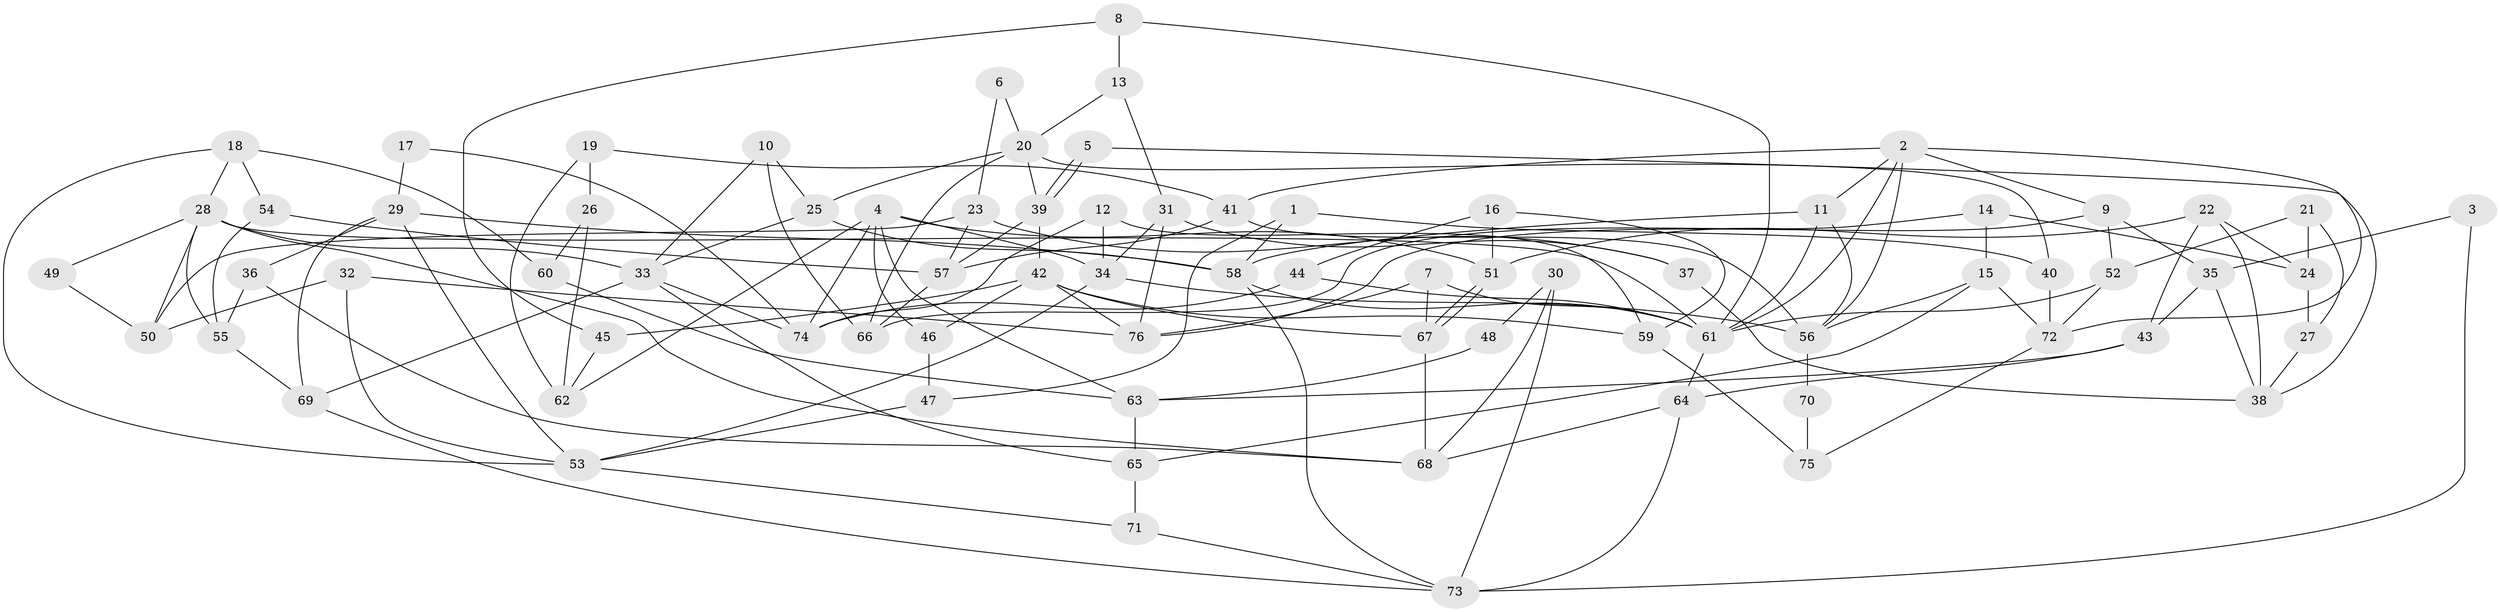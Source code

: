 // Generated by graph-tools (version 1.1) at 2025/49/03/09/25 04:49:16]
// undirected, 76 vertices, 152 edges
graph export_dot {
graph [start="1"]
  node [color=gray90,style=filled];
  1;
  2;
  3;
  4;
  5;
  6;
  7;
  8;
  9;
  10;
  11;
  12;
  13;
  14;
  15;
  16;
  17;
  18;
  19;
  20;
  21;
  22;
  23;
  24;
  25;
  26;
  27;
  28;
  29;
  30;
  31;
  32;
  33;
  34;
  35;
  36;
  37;
  38;
  39;
  40;
  41;
  42;
  43;
  44;
  45;
  46;
  47;
  48;
  49;
  50;
  51;
  52;
  53;
  54;
  55;
  56;
  57;
  58;
  59;
  60;
  61;
  62;
  63;
  64;
  65;
  66;
  67;
  68;
  69;
  70;
  71;
  72;
  73;
  74;
  75;
  76;
  1 -- 58;
  1 -- 40;
  1 -- 47;
  2 -- 11;
  2 -- 56;
  2 -- 9;
  2 -- 41;
  2 -- 61;
  2 -- 72;
  3 -- 73;
  3 -- 35;
  4 -- 34;
  4 -- 74;
  4 -- 46;
  4 -- 51;
  4 -- 62;
  4 -- 63;
  5 -- 39;
  5 -- 39;
  5 -- 38;
  6 -- 23;
  6 -- 20;
  7 -- 67;
  7 -- 61;
  7 -- 76;
  8 -- 45;
  8 -- 61;
  8 -- 13;
  9 -- 52;
  9 -- 35;
  9 -- 76;
  10 -- 33;
  10 -- 25;
  10 -- 66;
  11 -- 61;
  11 -- 58;
  11 -- 56;
  12 -- 34;
  12 -- 74;
  12 -- 59;
  13 -- 20;
  13 -- 31;
  14 -- 66;
  14 -- 15;
  14 -- 24;
  15 -- 65;
  15 -- 56;
  15 -- 72;
  16 -- 59;
  16 -- 51;
  16 -- 44;
  17 -- 29;
  17 -- 74;
  18 -- 53;
  18 -- 28;
  18 -- 54;
  18 -- 60;
  19 -- 41;
  19 -- 26;
  19 -- 62;
  20 -- 39;
  20 -- 66;
  20 -- 25;
  20 -- 40;
  21 -- 52;
  21 -- 27;
  21 -- 24;
  22 -- 24;
  22 -- 51;
  22 -- 38;
  22 -- 43;
  23 -- 50;
  23 -- 37;
  23 -- 57;
  24 -- 27;
  25 -- 58;
  25 -- 33;
  26 -- 62;
  26 -- 60;
  27 -- 38;
  28 -- 33;
  28 -- 61;
  28 -- 49;
  28 -- 50;
  28 -- 55;
  28 -- 68;
  29 -- 36;
  29 -- 69;
  29 -- 53;
  29 -- 58;
  30 -- 68;
  30 -- 73;
  30 -- 48;
  31 -- 76;
  31 -- 34;
  31 -- 37;
  32 -- 76;
  32 -- 53;
  32 -- 50;
  33 -- 69;
  33 -- 65;
  33 -- 74;
  34 -- 53;
  34 -- 56;
  35 -- 43;
  35 -- 38;
  36 -- 68;
  36 -- 55;
  37 -- 38;
  39 -- 57;
  39 -- 42;
  40 -- 72;
  41 -- 56;
  41 -- 57;
  42 -- 76;
  42 -- 45;
  42 -- 46;
  42 -- 59;
  42 -- 67;
  43 -- 64;
  43 -- 63;
  44 -- 61;
  44 -- 74;
  45 -- 62;
  46 -- 47;
  47 -- 53;
  48 -- 63;
  49 -- 50;
  51 -- 67;
  51 -- 67;
  52 -- 72;
  52 -- 61;
  53 -- 71;
  54 -- 57;
  54 -- 55;
  55 -- 69;
  56 -- 70;
  57 -- 66;
  58 -- 73;
  58 -- 61;
  59 -- 75;
  60 -- 63;
  61 -- 64;
  63 -- 65;
  64 -- 68;
  64 -- 73;
  65 -- 71;
  67 -- 68;
  69 -- 73;
  70 -- 75;
  71 -- 73;
  72 -- 75;
}
